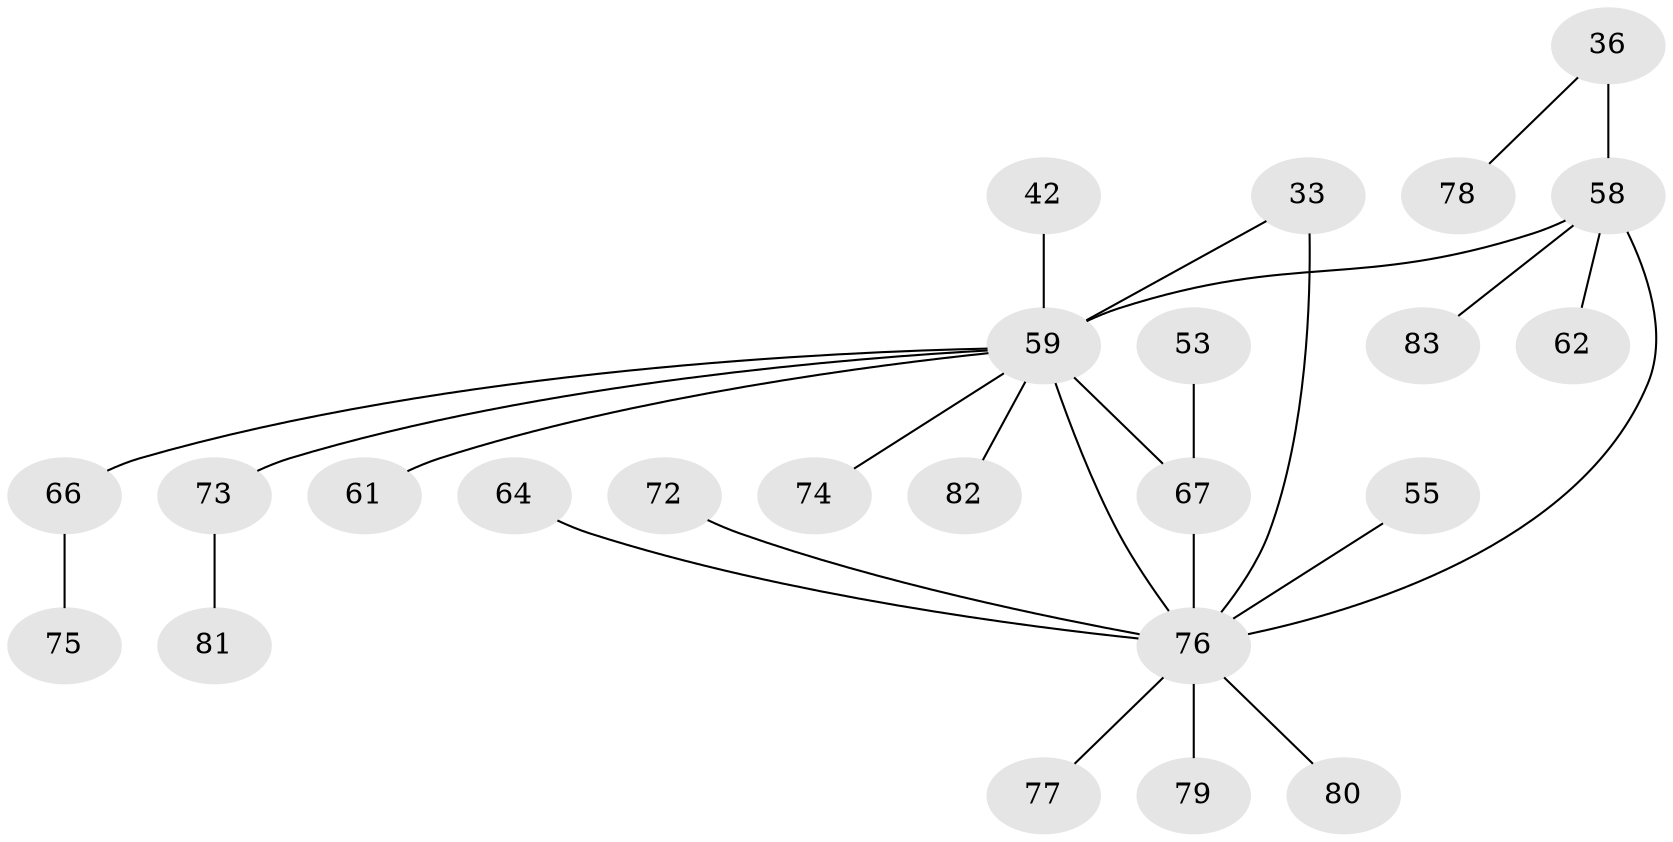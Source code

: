 // original degree distribution, {8: 0.03614457831325301, 7: 0.04819277108433735, 6: 0.04819277108433735, 3: 0.03614457831325301, 5: 0.03614457831325301, 12: 0.024096385542168676, 4: 0.03614457831325301, 10: 0.012048192771084338, 1: 0.5301204819277109, 2: 0.1927710843373494}
// Generated by graph-tools (version 1.1) at 2025/58/03/04/25 21:58:08]
// undirected, 24 vertices, 26 edges
graph export_dot {
graph [start="1"]
  node [color=gray90,style=filled];
  33 [super="+7+21"];
  36 [super="+34+35"];
  42;
  53;
  55;
  58 [super="+32+10"];
  59 [super="+40+3+24+31+41"];
  61 [super="+51"];
  62;
  64;
  66 [super="+14+26+57"];
  67 [super="+48+19+52"];
  72;
  73 [super="+71"];
  74 [super="+50"];
  75 [super="+68"];
  76 [super="+65+47+49+70+54+25+39"];
  77;
  78;
  79 [super="+37"];
  80;
  81 [super="+63"];
  82;
  83;
  33 -- 59;
  33 -- 76 [weight=4];
  36 -- 58 [weight=4];
  36 -- 78;
  42 -- 59;
  53 -- 67;
  55 -- 76;
  58 -- 83;
  58 -- 59 [weight=4];
  58 -- 62;
  58 -- 76 [weight=4];
  59 -- 74;
  59 -- 76 [weight=5];
  59 -- 82;
  59 -- 61;
  59 -- 66 [weight=4];
  59 -- 67 [weight=2];
  59 -- 73 [weight=4];
  64 -- 76;
  66 -- 75;
  67 -- 76 [weight=4];
  72 -- 76;
  73 -- 81;
  76 -- 77;
  76 -- 80;
  76 -- 79;
}
